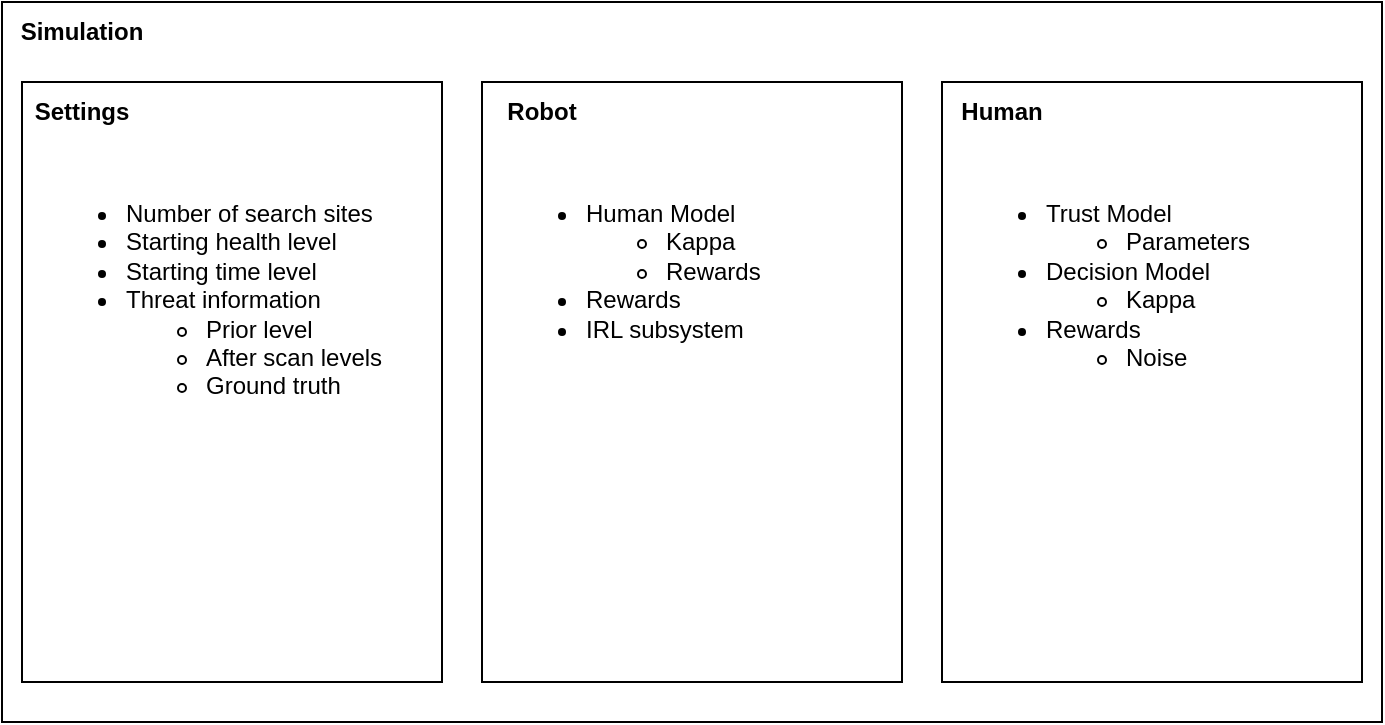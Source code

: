 <mxfile version="24.2.5" type="device">
  <diagram name="Page-1" id="mzVrfK1v6CQEytA5qXyj">
    <mxGraphModel dx="1434" dy="844" grid="1" gridSize="10" guides="1" tooltips="1" connect="1" arrows="1" fold="1" page="1" pageScale="1" pageWidth="850" pageHeight="1100" math="0" shadow="0">
      <root>
        <mxCell id="0" />
        <mxCell id="1" parent="0" />
        <mxCell id="EZOnzVZ0CoFv90-yWAp_-11" value="" style="rounded=0;whiteSpace=wrap;html=1;" parent="1" vertex="1">
          <mxGeometry x="70" y="110" width="690" height="360" as="geometry" />
        </mxCell>
        <mxCell id="EZOnzVZ0CoFv90-yWAp_-12" value="&lt;b&gt;Simulation&lt;/b&gt;" style="text;html=1;align=center;verticalAlign=middle;whiteSpace=wrap;rounded=0;" parent="1" vertex="1">
          <mxGeometry x="70" y="110" width="80" height="30" as="geometry" />
        </mxCell>
        <mxCell id="EZOnzVZ0CoFv90-yWAp_-17" value="" style="group" parent="1" vertex="1" connectable="0">
          <mxGeometry x="80" y="150" width="210" height="300" as="geometry" />
        </mxCell>
        <mxCell id="EZOnzVZ0CoFv90-yWAp_-14" value="" style="rounded=0;whiteSpace=wrap;html=1;" parent="EZOnzVZ0CoFv90-yWAp_-17" vertex="1">
          <mxGeometry width="210" height="300" as="geometry" />
        </mxCell>
        <mxCell id="EZOnzVZ0CoFv90-yWAp_-15" value="&lt;b&gt;Settings&lt;/b&gt;" style="text;html=1;align=center;verticalAlign=middle;whiteSpace=wrap;rounded=0;" parent="EZOnzVZ0CoFv90-yWAp_-17" vertex="1">
          <mxGeometry width="60" height="30" as="geometry" />
        </mxCell>
        <mxCell id="EZOnzVZ0CoFv90-yWAp_-28" value="&lt;ul&gt;&lt;li&gt;Number of search sites&lt;/li&gt;&lt;li&gt;Starting health level&lt;/li&gt;&lt;li&gt;Starting time level&lt;/li&gt;&lt;li&gt;Threat information&lt;/li&gt;&lt;ul&gt;&lt;li&gt;Prior level&lt;/li&gt;&lt;li&gt;After scan levels&lt;/li&gt;&lt;li&gt;Ground truth&lt;/li&gt;&lt;/ul&gt;&lt;/ul&gt;" style="text;html=1;align=left;verticalAlign=top;whiteSpace=wrap;rounded=0;horizontal=1;strokeColor=none;" parent="EZOnzVZ0CoFv90-yWAp_-17" vertex="1">
          <mxGeometry x="10" y="40" width="190" height="250" as="geometry" />
        </mxCell>
        <mxCell id="EZOnzVZ0CoFv90-yWAp_-19" value="" style="group" parent="1" vertex="1" connectable="0">
          <mxGeometry x="310" y="150" width="210" height="300" as="geometry" />
        </mxCell>
        <mxCell id="EZOnzVZ0CoFv90-yWAp_-20" value="" style="rounded=0;whiteSpace=wrap;html=1;" parent="EZOnzVZ0CoFv90-yWAp_-19" vertex="1">
          <mxGeometry width="210" height="300" as="geometry" />
        </mxCell>
        <mxCell id="EZOnzVZ0CoFv90-yWAp_-21" value="&lt;b&gt;Robot&lt;/b&gt;" style="text;html=1;align=center;verticalAlign=middle;whiteSpace=wrap;rounded=0;" parent="EZOnzVZ0CoFv90-yWAp_-19" vertex="1">
          <mxGeometry width="60" height="30" as="geometry" />
        </mxCell>
        <mxCell id="EZOnzVZ0CoFv90-yWAp_-26" value="&lt;ul&gt;&lt;li&gt;Human Model&lt;/li&gt;&lt;ul&gt;&lt;li&gt;Kappa&lt;/li&gt;&lt;li&gt;Rewards&lt;/li&gt;&lt;/ul&gt;&lt;li&gt;Rewards&lt;/li&gt;&lt;li&gt;IRL subsystem&lt;/li&gt;&lt;/ul&gt;" style="text;html=1;align=left;verticalAlign=top;whiteSpace=wrap;rounded=0;horizontal=1;strokeColor=none;" parent="EZOnzVZ0CoFv90-yWAp_-19" vertex="1">
          <mxGeometry x="10" y="40" width="190" height="250" as="geometry" />
        </mxCell>
        <mxCell id="EZOnzVZ0CoFv90-yWAp_-22" value="" style="group" parent="1" vertex="1" connectable="0">
          <mxGeometry x="540" y="150" width="210" height="300" as="geometry" />
        </mxCell>
        <mxCell id="EZOnzVZ0CoFv90-yWAp_-23" value="" style="rounded=0;whiteSpace=wrap;html=1;" parent="EZOnzVZ0CoFv90-yWAp_-22" vertex="1">
          <mxGeometry width="210" height="300" as="geometry" />
        </mxCell>
        <mxCell id="EZOnzVZ0CoFv90-yWAp_-24" value="&lt;b&gt;Human&lt;/b&gt;" style="text;html=1;align=center;verticalAlign=middle;whiteSpace=wrap;rounded=0;" parent="EZOnzVZ0CoFv90-yWAp_-22" vertex="1">
          <mxGeometry width="60" height="30" as="geometry" />
        </mxCell>
        <mxCell id="EZOnzVZ0CoFv90-yWAp_-27" value="&lt;ul&gt;&lt;li&gt;Trust Model&lt;/li&gt;&lt;ul&gt;&lt;li&gt;Parameters&lt;/li&gt;&lt;/ul&gt;&lt;li&gt;Decision Model&lt;/li&gt;&lt;ul&gt;&lt;li&gt;Kappa&lt;/li&gt;&lt;/ul&gt;&lt;li&gt;Rewards&lt;/li&gt;&lt;ul&gt;&lt;li&gt;Noise&lt;/li&gt;&lt;/ul&gt;&lt;/ul&gt;" style="text;html=1;align=left;verticalAlign=top;whiteSpace=wrap;rounded=0;horizontal=1;fillColor=none;strokeColor=none;" parent="EZOnzVZ0CoFv90-yWAp_-22" vertex="1">
          <mxGeometry x="10" y="40" width="190" height="250" as="geometry" />
        </mxCell>
      </root>
    </mxGraphModel>
  </diagram>
</mxfile>
